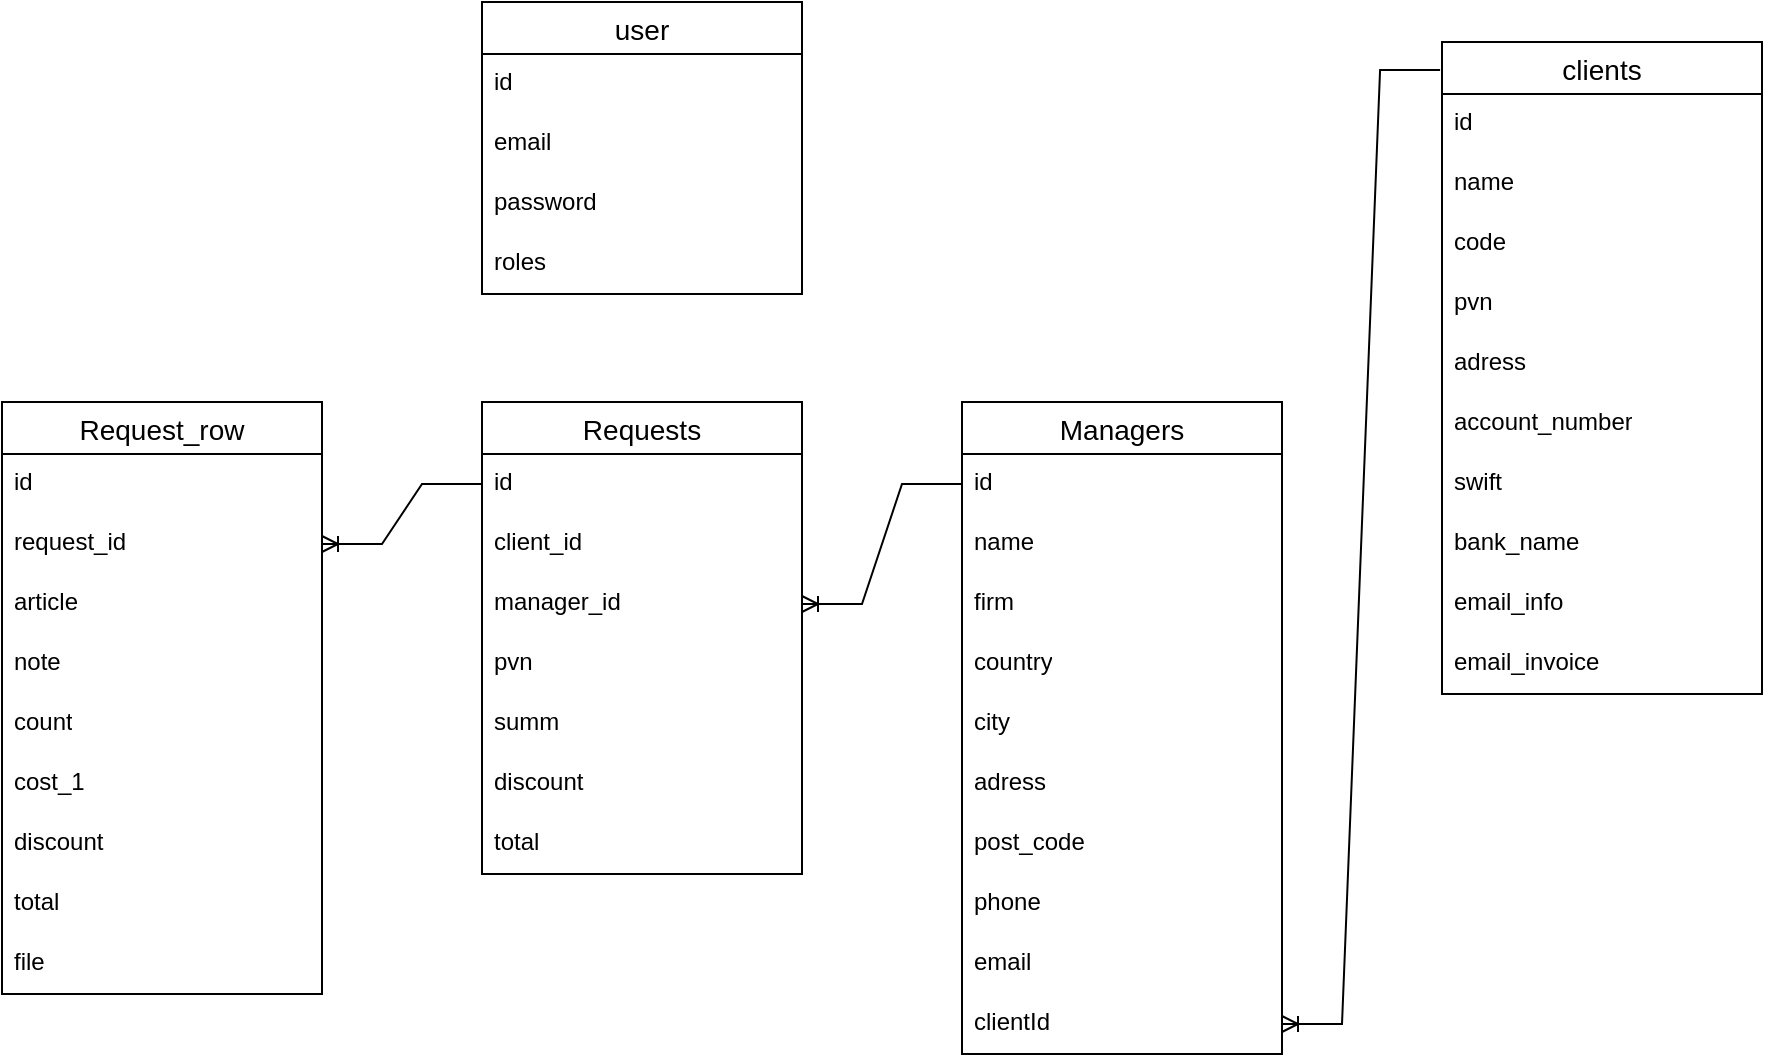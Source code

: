 <mxfile version="21.6.1" type="device">
  <diagram name="Страница 1" id="OUP6fQ-3ZyoW4tV53Ofp">
    <mxGraphModel dx="2261" dy="782" grid="1" gridSize="10" guides="1" tooltips="1" connect="1" arrows="1" fold="1" page="1" pageScale="1" pageWidth="827" pageHeight="1169" math="0" shadow="0">
      <root>
        <mxCell id="0" />
        <mxCell id="1" parent="0" />
        <mxCell id="W8AGQ6V4SVMbxpWlssaq-1" value="user" style="swimlane;fontStyle=0;childLayout=stackLayout;horizontal=1;startSize=26;horizontalStack=0;resizeParent=1;resizeParentMax=0;resizeLast=0;collapsible=1;marginBottom=0;align=center;fontSize=14;" parent="1" vertex="1">
          <mxGeometry x="-120" y="40" width="160" height="146" as="geometry" />
        </mxCell>
        <mxCell id="W8AGQ6V4SVMbxpWlssaq-2" value="id" style="text;strokeColor=none;fillColor=none;spacingLeft=4;spacingRight=4;overflow=hidden;rotatable=0;points=[[0,0.5],[1,0.5]];portConstraint=eastwest;fontSize=12;whiteSpace=wrap;html=1;" parent="W8AGQ6V4SVMbxpWlssaq-1" vertex="1">
          <mxGeometry y="26" width="160" height="30" as="geometry" />
        </mxCell>
        <mxCell id="W8AGQ6V4SVMbxpWlssaq-3" value="email" style="text;strokeColor=none;fillColor=none;spacingLeft=4;spacingRight=4;overflow=hidden;rotatable=0;points=[[0,0.5],[1,0.5]];portConstraint=eastwest;fontSize=12;whiteSpace=wrap;html=1;" parent="W8AGQ6V4SVMbxpWlssaq-1" vertex="1">
          <mxGeometry y="56" width="160" height="30" as="geometry" />
        </mxCell>
        <mxCell id="W8AGQ6V4SVMbxpWlssaq-4" value="password" style="text;strokeColor=none;fillColor=none;spacingLeft=4;spacingRight=4;overflow=hidden;rotatable=0;points=[[0,0.5],[1,0.5]];portConstraint=eastwest;fontSize=12;whiteSpace=wrap;html=1;" parent="W8AGQ6V4SVMbxpWlssaq-1" vertex="1">
          <mxGeometry y="86" width="160" height="30" as="geometry" />
        </mxCell>
        <mxCell id="W8AGQ6V4SVMbxpWlssaq-5" value="roles" style="text;strokeColor=none;fillColor=none;spacingLeft=4;spacingRight=4;overflow=hidden;rotatable=0;points=[[0,0.5],[1,0.5]];portConstraint=eastwest;fontSize=12;whiteSpace=wrap;html=1;" parent="W8AGQ6V4SVMbxpWlssaq-1" vertex="1">
          <mxGeometry y="116" width="160" height="30" as="geometry" />
        </mxCell>
        <mxCell id="W8AGQ6V4SVMbxpWlssaq-6" value="clients" style="swimlane;fontStyle=0;childLayout=stackLayout;horizontal=1;startSize=26;horizontalStack=0;resizeParent=1;resizeParentMax=0;resizeLast=0;collapsible=1;marginBottom=0;align=center;fontSize=14;" parent="1" vertex="1">
          <mxGeometry x="360" y="60" width="160" height="326" as="geometry" />
        </mxCell>
        <mxCell id="W8AGQ6V4SVMbxpWlssaq-7" value="id" style="text;strokeColor=none;fillColor=none;spacingLeft=4;spacingRight=4;overflow=hidden;rotatable=0;points=[[0,0.5],[1,0.5]];portConstraint=eastwest;fontSize=12;whiteSpace=wrap;html=1;" parent="W8AGQ6V4SVMbxpWlssaq-6" vertex="1">
          <mxGeometry y="26" width="160" height="30" as="geometry" />
        </mxCell>
        <mxCell id="W8AGQ6V4SVMbxpWlssaq-8" value="name" style="text;strokeColor=none;fillColor=none;spacingLeft=4;spacingRight=4;overflow=hidden;rotatable=0;points=[[0,0.5],[1,0.5]];portConstraint=eastwest;fontSize=12;whiteSpace=wrap;html=1;" parent="W8AGQ6V4SVMbxpWlssaq-6" vertex="1">
          <mxGeometry y="56" width="160" height="30" as="geometry" />
        </mxCell>
        <mxCell id="W8AGQ6V4SVMbxpWlssaq-9" value="code" style="text;strokeColor=none;fillColor=none;spacingLeft=4;spacingRight=4;overflow=hidden;rotatable=0;points=[[0,0.5],[1,0.5]];portConstraint=eastwest;fontSize=12;whiteSpace=wrap;html=1;" parent="W8AGQ6V4SVMbxpWlssaq-6" vertex="1">
          <mxGeometry y="86" width="160" height="30" as="geometry" />
        </mxCell>
        <mxCell id="W8AGQ6V4SVMbxpWlssaq-10" value="pvn" style="text;strokeColor=none;fillColor=none;spacingLeft=4;spacingRight=4;overflow=hidden;rotatable=0;points=[[0,0.5],[1,0.5]];portConstraint=eastwest;fontSize=12;whiteSpace=wrap;html=1;" parent="W8AGQ6V4SVMbxpWlssaq-6" vertex="1">
          <mxGeometry y="116" width="160" height="30" as="geometry" />
        </mxCell>
        <mxCell id="W8AGQ6V4SVMbxpWlssaq-11" value="adress" style="text;strokeColor=none;fillColor=none;spacingLeft=4;spacingRight=4;overflow=hidden;rotatable=0;points=[[0,0.5],[1,0.5]];portConstraint=eastwest;fontSize=12;whiteSpace=wrap;html=1;" parent="W8AGQ6V4SVMbxpWlssaq-6" vertex="1">
          <mxGeometry y="146" width="160" height="30" as="geometry" />
        </mxCell>
        <mxCell id="W8AGQ6V4SVMbxpWlssaq-12" value="account_number" style="text;strokeColor=none;fillColor=none;spacingLeft=4;spacingRight=4;overflow=hidden;rotatable=0;points=[[0,0.5],[1,0.5]];portConstraint=eastwest;fontSize=12;whiteSpace=wrap;html=1;" parent="W8AGQ6V4SVMbxpWlssaq-6" vertex="1">
          <mxGeometry y="176" width="160" height="30" as="geometry" />
        </mxCell>
        <mxCell id="W8AGQ6V4SVMbxpWlssaq-13" value="swift&lt;br&gt;" style="text;strokeColor=none;fillColor=none;spacingLeft=4;spacingRight=4;overflow=hidden;rotatable=0;points=[[0,0.5],[1,0.5]];portConstraint=eastwest;fontSize=12;whiteSpace=wrap;html=1;" parent="W8AGQ6V4SVMbxpWlssaq-6" vertex="1">
          <mxGeometry y="206" width="160" height="30" as="geometry" />
        </mxCell>
        <mxCell id="W8AGQ6V4SVMbxpWlssaq-14" value="bank_name&lt;br&gt;" style="text;strokeColor=none;fillColor=none;spacingLeft=4;spacingRight=4;overflow=hidden;rotatable=0;points=[[0,0.5],[1,0.5]];portConstraint=eastwest;fontSize=12;whiteSpace=wrap;html=1;" parent="W8AGQ6V4SVMbxpWlssaq-6" vertex="1">
          <mxGeometry y="236" width="160" height="30" as="geometry" />
        </mxCell>
        <mxCell id="W8AGQ6V4SVMbxpWlssaq-15" value="email_info" style="text;strokeColor=none;fillColor=none;spacingLeft=4;spacingRight=4;overflow=hidden;rotatable=0;points=[[0,0.5],[1,0.5]];portConstraint=eastwest;fontSize=12;whiteSpace=wrap;html=1;" parent="W8AGQ6V4SVMbxpWlssaq-6" vertex="1">
          <mxGeometry y="266" width="160" height="30" as="geometry" />
        </mxCell>
        <mxCell id="W8AGQ6V4SVMbxpWlssaq-16" value="email_invoice" style="text;strokeColor=none;fillColor=none;spacingLeft=4;spacingRight=4;overflow=hidden;rotatable=0;points=[[0,0.5],[1,0.5]];portConstraint=eastwest;fontSize=12;whiteSpace=wrap;html=1;" parent="W8AGQ6V4SVMbxpWlssaq-6" vertex="1">
          <mxGeometry y="296" width="160" height="30" as="geometry" />
        </mxCell>
        <mxCell id="Gr3nC0v6q0N6qxt6Naqn-14" value="Managers" style="swimlane;fontStyle=0;childLayout=stackLayout;horizontal=1;startSize=26;horizontalStack=0;resizeParent=1;resizeParentMax=0;resizeLast=0;collapsible=1;marginBottom=0;align=center;fontSize=14;" parent="1" vertex="1">
          <mxGeometry x="120" y="240" width="160" height="326" as="geometry" />
        </mxCell>
        <mxCell id="Gr3nC0v6q0N6qxt6Naqn-15" value="id" style="text;strokeColor=none;fillColor=none;spacingLeft=4;spacingRight=4;overflow=hidden;rotatable=0;points=[[0,0.5],[1,0.5]];portConstraint=eastwest;fontSize=12;whiteSpace=wrap;html=1;" parent="Gr3nC0v6q0N6qxt6Naqn-14" vertex="1">
          <mxGeometry y="26" width="160" height="30" as="geometry" />
        </mxCell>
        <mxCell id="Gr3nC0v6q0N6qxt6Naqn-16" value="name" style="text;strokeColor=none;fillColor=none;spacingLeft=4;spacingRight=4;overflow=hidden;rotatable=0;points=[[0,0.5],[1,0.5]];portConstraint=eastwest;fontSize=12;whiteSpace=wrap;html=1;" parent="Gr3nC0v6q0N6qxt6Naqn-14" vertex="1">
          <mxGeometry y="56" width="160" height="30" as="geometry" />
        </mxCell>
        <mxCell id="Gr3nC0v6q0N6qxt6Naqn-17" value="firm" style="text;strokeColor=none;fillColor=none;spacingLeft=4;spacingRight=4;overflow=hidden;rotatable=0;points=[[0,0.5],[1,0.5]];portConstraint=eastwest;fontSize=12;whiteSpace=wrap;html=1;" parent="Gr3nC0v6q0N6qxt6Naqn-14" vertex="1">
          <mxGeometry y="86" width="160" height="30" as="geometry" />
        </mxCell>
        <mxCell id="Gr3nC0v6q0N6qxt6Naqn-18" value="country" style="text;strokeColor=none;fillColor=none;spacingLeft=4;spacingRight=4;overflow=hidden;rotatable=0;points=[[0,0.5],[1,0.5]];portConstraint=eastwest;fontSize=12;whiteSpace=wrap;html=1;" parent="Gr3nC0v6q0N6qxt6Naqn-14" vertex="1">
          <mxGeometry y="116" width="160" height="30" as="geometry" />
        </mxCell>
        <mxCell id="Gr3nC0v6q0N6qxt6Naqn-19" value="city" style="text;strokeColor=none;fillColor=none;spacingLeft=4;spacingRight=4;overflow=hidden;rotatable=0;points=[[0,0.5],[1,0.5]];portConstraint=eastwest;fontSize=12;whiteSpace=wrap;html=1;" parent="Gr3nC0v6q0N6qxt6Naqn-14" vertex="1">
          <mxGeometry y="146" width="160" height="30" as="geometry" />
        </mxCell>
        <mxCell id="Gr3nC0v6q0N6qxt6Naqn-20" value="adress" style="text;strokeColor=none;fillColor=none;spacingLeft=4;spacingRight=4;overflow=hidden;rotatable=0;points=[[0,0.5],[1,0.5]];portConstraint=eastwest;fontSize=12;whiteSpace=wrap;html=1;" parent="Gr3nC0v6q0N6qxt6Naqn-14" vertex="1">
          <mxGeometry y="176" width="160" height="30" as="geometry" />
        </mxCell>
        <mxCell id="Gr3nC0v6q0N6qxt6Naqn-21" value="post_code" style="text;strokeColor=none;fillColor=none;spacingLeft=4;spacingRight=4;overflow=hidden;rotatable=0;points=[[0,0.5],[1,0.5]];portConstraint=eastwest;fontSize=12;whiteSpace=wrap;html=1;" parent="Gr3nC0v6q0N6qxt6Naqn-14" vertex="1">
          <mxGeometry y="206" width="160" height="30" as="geometry" />
        </mxCell>
        <mxCell id="Gr3nC0v6q0N6qxt6Naqn-22" value="phone&lt;br&gt;" style="text;strokeColor=none;fillColor=none;spacingLeft=4;spacingRight=4;overflow=hidden;rotatable=0;points=[[0,0.5],[1,0.5]];portConstraint=eastwest;fontSize=12;whiteSpace=wrap;html=1;" parent="Gr3nC0v6q0N6qxt6Naqn-14" vertex="1">
          <mxGeometry y="236" width="160" height="30" as="geometry" />
        </mxCell>
        <mxCell id="Gr3nC0v6q0N6qxt6Naqn-23" value="email&lt;br&gt;" style="text;strokeColor=none;fillColor=none;spacingLeft=4;spacingRight=4;overflow=hidden;rotatable=0;points=[[0,0.5],[1,0.5]];portConstraint=eastwest;fontSize=12;whiteSpace=wrap;html=1;" parent="Gr3nC0v6q0N6qxt6Naqn-14" vertex="1">
          <mxGeometry y="266" width="160" height="30" as="geometry" />
        </mxCell>
        <mxCell id="DhZHI7iV0JRSowtergiu-1" value="clientId" style="text;strokeColor=none;fillColor=none;spacingLeft=4;spacingRight=4;overflow=hidden;rotatable=0;points=[[0,0.5],[1,0.5]];portConstraint=eastwest;fontSize=12;whiteSpace=wrap;html=1;" parent="Gr3nC0v6q0N6qxt6Naqn-14" vertex="1">
          <mxGeometry y="296" width="160" height="30" as="geometry" />
        </mxCell>
        <mxCell id="Gr3nC0v6q0N6qxt6Naqn-24" value="" style="edgeStyle=entityRelationEdgeStyle;fontSize=12;html=1;endArrow=ERoneToMany;rounded=0;entryX=1;entryY=0.5;entryDx=0;entryDy=0;exitX=-0.006;exitY=0.043;exitDx=0;exitDy=0;exitPerimeter=0;" parent="1" source="W8AGQ6V4SVMbxpWlssaq-6" target="DhZHI7iV0JRSowtergiu-1" edge="1">
          <mxGeometry width="100" height="100" relative="1" as="geometry">
            <mxPoint x="360" y="460" as="sourcePoint" />
            <mxPoint x="460" y="360" as="targetPoint" />
          </mxGeometry>
        </mxCell>
        <mxCell id="WMoc_Cjg3sjakaw_I5Dq-1" value="Requests" style="swimlane;fontStyle=0;childLayout=stackLayout;horizontal=1;startSize=26;horizontalStack=0;resizeParent=1;resizeParentMax=0;resizeLast=0;collapsible=1;marginBottom=0;align=center;fontSize=14;" vertex="1" parent="1">
          <mxGeometry x="-120" y="240" width="160" height="236" as="geometry" />
        </mxCell>
        <mxCell id="WMoc_Cjg3sjakaw_I5Dq-2" value="id&lt;br&gt;" style="text;strokeColor=none;fillColor=none;spacingLeft=4;spacingRight=4;overflow=hidden;rotatable=0;points=[[0,0.5],[1,0.5]];portConstraint=eastwest;fontSize=12;whiteSpace=wrap;html=1;" vertex="1" parent="WMoc_Cjg3sjakaw_I5Dq-1">
          <mxGeometry y="26" width="160" height="30" as="geometry" />
        </mxCell>
        <mxCell id="WMoc_Cjg3sjakaw_I5Dq-3" value="client_id" style="text;strokeColor=none;fillColor=none;spacingLeft=4;spacingRight=4;overflow=hidden;rotatable=0;points=[[0,0.5],[1,0.5]];portConstraint=eastwest;fontSize=12;whiteSpace=wrap;html=1;" vertex="1" parent="WMoc_Cjg3sjakaw_I5Dq-1">
          <mxGeometry y="56" width="160" height="30" as="geometry" />
        </mxCell>
        <mxCell id="WMoc_Cjg3sjakaw_I5Dq-4" value="manager_id&lt;br&gt;" style="text;strokeColor=none;fillColor=none;spacingLeft=4;spacingRight=4;overflow=hidden;rotatable=0;points=[[0,0.5],[1,0.5]];portConstraint=eastwest;fontSize=12;whiteSpace=wrap;html=1;" vertex="1" parent="WMoc_Cjg3sjakaw_I5Dq-1">
          <mxGeometry y="86" width="160" height="30" as="geometry" />
        </mxCell>
        <mxCell id="WMoc_Cjg3sjakaw_I5Dq-6" value="pvn" style="text;strokeColor=none;fillColor=none;spacingLeft=4;spacingRight=4;overflow=hidden;rotatable=0;points=[[0,0.5],[1,0.5]];portConstraint=eastwest;fontSize=12;whiteSpace=wrap;html=1;" vertex="1" parent="WMoc_Cjg3sjakaw_I5Dq-1">
          <mxGeometry y="116" width="160" height="30" as="geometry" />
        </mxCell>
        <mxCell id="WMoc_Cjg3sjakaw_I5Dq-7" value="summ&lt;br&gt;" style="text;strokeColor=none;fillColor=none;spacingLeft=4;spacingRight=4;overflow=hidden;rotatable=0;points=[[0,0.5],[1,0.5]];portConstraint=eastwest;fontSize=12;whiteSpace=wrap;html=1;" vertex="1" parent="WMoc_Cjg3sjakaw_I5Dq-1">
          <mxGeometry y="146" width="160" height="30" as="geometry" />
        </mxCell>
        <mxCell id="WMoc_Cjg3sjakaw_I5Dq-8" value="discount" style="text;strokeColor=none;fillColor=none;spacingLeft=4;spacingRight=4;overflow=hidden;rotatable=0;points=[[0,0.5],[1,0.5]];portConstraint=eastwest;fontSize=12;whiteSpace=wrap;html=1;" vertex="1" parent="WMoc_Cjg3sjakaw_I5Dq-1">
          <mxGeometry y="176" width="160" height="30" as="geometry" />
        </mxCell>
        <mxCell id="WMoc_Cjg3sjakaw_I5Dq-9" value="total&lt;br&gt;" style="text;strokeColor=none;fillColor=none;spacingLeft=4;spacingRight=4;overflow=hidden;rotatable=0;points=[[0,0.5],[1,0.5]];portConstraint=eastwest;fontSize=12;whiteSpace=wrap;html=1;" vertex="1" parent="WMoc_Cjg3sjakaw_I5Dq-1">
          <mxGeometry y="206" width="160" height="30" as="geometry" />
        </mxCell>
        <mxCell id="WMoc_Cjg3sjakaw_I5Dq-10" value="Request_row" style="swimlane;fontStyle=0;childLayout=stackLayout;horizontal=1;startSize=26;horizontalStack=0;resizeParent=1;resizeParentMax=0;resizeLast=0;collapsible=1;marginBottom=0;align=center;fontSize=14;" vertex="1" parent="1">
          <mxGeometry x="-360" y="240" width="160" height="296" as="geometry" />
        </mxCell>
        <mxCell id="WMoc_Cjg3sjakaw_I5Dq-11" value="id" style="text;strokeColor=none;fillColor=none;spacingLeft=4;spacingRight=4;overflow=hidden;rotatable=0;points=[[0,0.5],[1,0.5]];portConstraint=eastwest;fontSize=12;whiteSpace=wrap;html=1;" vertex="1" parent="WMoc_Cjg3sjakaw_I5Dq-10">
          <mxGeometry y="26" width="160" height="30" as="geometry" />
        </mxCell>
        <mxCell id="WMoc_Cjg3sjakaw_I5Dq-12" value="request_id" style="text;strokeColor=none;fillColor=none;spacingLeft=4;spacingRight=4;overflow=hidden;rotatable=0;points=[[0,0.5],[1,0.5]];portConstraint=eastwest;fontSize=12;whiteSpace=wrap;html=1;" vertex="1" parent="WMoc_Cjg3sjakaw_I5Dq-10">
          <mxGeometry y="56" width="160" height="30" as="geometry" />
        </mxCell>
        <mxCell id="WMoc_Cjg3sjakaw_I5Dq-13" value="article" style="text;strokeColor=none;fillColor=none;spacingLeft=4;spacingRight=4;overflow=hidden;rotatable=0;points=[[0,0.5],[1,0.5]];portConstraint=eastwest;fontSize=12;whiteSpace=wrap;html=1;" vertex="1" parent="WMoc_Cjg3sjakaw_I5Dq-10">
          <mxGeometry y="86" width="160" height="30" as="geometry" />
        </mxCell>
        <mxCell id="WMoc_Cjg3sjakaw_I5Dq-14" value="note" style="text;strokeColor=none;fillColor=none;spacingLeft=4;spacingRight=4;overflow=hidden;rotatable=0;points=[[0,0.5],[1,0.5]];portConstraint=eastwest;fontSize=12;whiteSpace=wrap;html=1;" vertex="1" parent="WMoc_Cjg3sjakaw_I5Dq-10">
          <mxGeometry y="116" width="160" height="30" as="geometry" />
        </mxCell>
        <mxCell id="WMoc_Cjg3sjakaw_I5Dq-15" value="count&lt;br&gt;" style="text;strokeColor=none;fillColor=none;spacingLeft=4;spacingRight=4;overflow=hidden;rotatable=0;points=[[0,0.5],[1,0.5]];portConstraint=eastwest;fontSize=12;whiteSpace=wrap;html=1;" vertex="1" parent="WMoc_Cjg3sjakaw_I5Dq-10">
          <mxGeometry y="146" width="160" height="30" as="geometry" />
        </mxCell>
        <mxCell id="WMoc_Cjg3sjakaw_I5Dq-16" value="cost_1" style="text;strokeColor=none;fillColor=none;spacingLeft=4;spacingRight=4;overflow=hidden;rotatable=0;points=[[0,0.5],[1,0.5]];portConstraint=eastwest;fontSize=12;whiteSpace=wrap;html=1;" vertex="1" parent="WMoc_Cjg3sjakaw_I5Dq-10">
          <mxGeometry y="176" width="160" height="30" as="geometry" />
        </mxCell>
        <mxCell id="WMoc_Cjg3sjakaw_I5Dq-17" value="discount" style="text;strokeColor=none;fillColor=none;spacingLeft=4;spacingRight=4;overflow=hidden;rotatable=0;points=[[0,0.5],[1,0.5]];portConstraint=eastwest;fontSize=12;whiteSpace=wrap;html=1;" vertex="1" parent="WMoc_Cjg3sjakaw_I5Dq-10">
          <mxGeometry y="206" width="160" height="30" as="geometry" />
        </mxCell>
        <mxCell id="WMoc_Cjg3sjakaw_I5Dq-18" value="total&lt;br&gt;" style="text;strokeColor=none;fillColor=none;spacingLeft=4;spacingRight=4;overflow=hidden;rotatable=0;points=[[0,0.5],[1,0.5]];portConstraint=eastwest;fontSize=12;whiteSpace=wrap;html=1;" vertex="1" parent="WMoc_Cjg3sjakaw_I5Dq-10">
          <mxGeometry y="236" width="160" height="30" as="geometry" />
        </mxCell>
        <mxCell id="WMoc_Cjg3sjakaw_I5Dq-19" value="file" style="text;strokeColor=none;fillColor=none;spacingLeft=4;spacingRight=4;overflow=hidden;rotatable=0;points=[[0,0.5],[1,0.5]];portConstraint=eastwest;fontSize=12;whiteSpace=wrap;html=1;" vertex="1" parent="WMoc_Cjg3sjakaw_I5Dq-10">
          <mxGeometry y="266" width="160" height="30" as="geometry" />
        </mxCell>
        <mxCell id="WMoc_Cjg3sjakaw_I5Dq-20" value="" style="edgeStyle=entityRelationEdgeStyle;fontSize=12;html=1;endArrow=ERoneToMany;rounded=0;exitX=0;exitY=0.5;exitDx=0;exitDy=0;entryX=1;entryY=0.5;entryDx=0;entryDy=0;" edge="1" parent="1" source="Gr3nC0v6q0N6qxt6Naqn-15" target="WMoc_Cjg3sjakaw_I5Dq-4">
          <mxGeometry width="100" height="100" relative="1" as="geometry">
            <mxPoint x="120" y="280" as="sourcePoint" />
            <mxPoint x="40" y="281" as="targetPoint" />
            <Array as="points">
              <mxPoint x="120" y="510" />
              <mxPoint x="20" y="485" />
              <mxPoint x="30" y="470" />
              <mxPoint y="475" />
              <mxPoint x="50" y="450" />
              <mxPoint x="20" y="475" />
            </Array>
          </mxGeometry>
        </mxCell>
        <mxCell id="WMoc_Cjg3sjakaw_I5Dq-21" value="" style="edgeStyle=entityRelationEdgeStyle;fontSize=12;html=1;endArrow=ERoneToMany;rounded=0;entryX=1;entryY=0.5;entryDx=0;entryDy=0;exitX=0;exitY=0.5;exitDx=0;exitDy=0;" edge="1" parent="1" source="WMoc_Cjg3sjakaw_I5Dq-2" target="WMoc_Cjg3sjakaw_I5Dq-12">
          <mxGeometry width="100" height="100" relative="1" as="geometry">
            <mxPoint x="120" y="420" as="sourcePoint" />
            <mxPoint x="220" y="320" as="targetPoint" />
          </mxGeometry>
        </mxCell>
      </root>
    </mxGraphModel>
  </diagram>
</mxfile>

